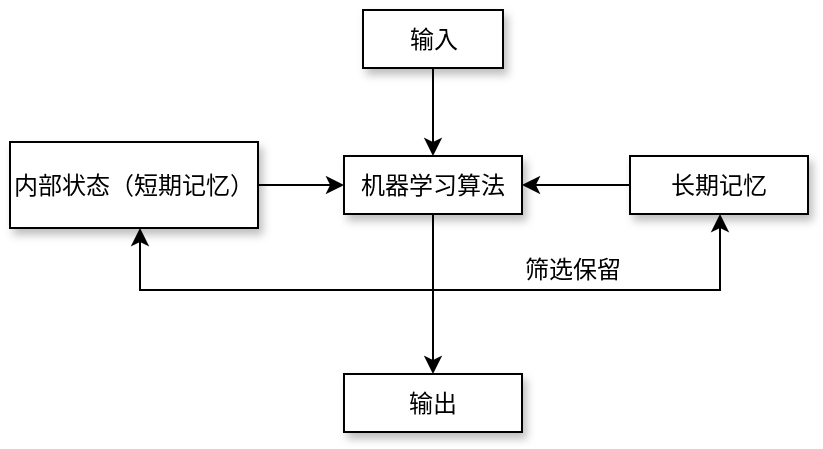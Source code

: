 <mxfile version="16.5.1" type="device"><diagram id="y07mTVO2iBZ2MMQXPRX2" name="第 1 页"><mxGraphModel dx="865" dy="534" grid="0" gridSize="10" guides="1" tooltips="1" connect="1" arrows="1" fold="1" page="1" pageScale="1" pageWidth="827" pageHeight="1169" math="0" shadow="0"><root><mxCell id="0"/><mxCell id="1" parent="0"/><mxCell id="E_2aRz81XkB_LshHHY5M-3" value="" style="edgeStyle=orthogonalEdgeStyle;rounded=0;orthogonalLoop=1;jettySize=auto;html=1;" edge="1" parent="1" source="E_2aRz81XkB_LshHHY5M-1" target="E_2aRz81XkB_LshHHY5M-2"><mxGeometry relative="1" as="geometry"/></mxCell><mxCell id="E_2aRz81XkB_LshHHY5M-1" value="输入" style="rounded=0;whiteSpace=wrap;html=1;shadow=1;" vertex="1" parent="1"><mxGeometry x="423.5" y="243" width="70" height="29" as="geometry"/></mxCell><mxCell id="E_2aRz81XkB_LshHHY5M-5" value="" style="edgeStyle=orthogonalEdgeStyle;rounded=0;orthogonalLoop=1;jettySize=auto;html=1;" edge="1" parent="1" source="E_2aRz81XkB_LshHHY5M-2" target="E_2aRz81XkB_LshHHY5M-4"><mxGeometry relative="1" as="geometry"/></mxCell><mxCell id="E_2aRz81XkB_LshHHY5M-7" value="" style="edgeStyle=orthogonalEdgeStyle;rounded=0;orthogonalLoop=1;jettySize=auto;html=1;" edge="1" parent="1" source="E_2aRz81XkB_LshHHY5M-2" target="E_2aRz81XkB_LshHHY5M-6"><mxGeometry relative="1" as="geometry"><Array as="points"><mxPoint x="459" y="383"/><mxPoint x="312" y="383"/></Array></mxGeometry></mxCell><mxCell id="E_2aRz81XkB_LshHHY5M-10" value="" style="edgeStyle=orthogonalEdgeStyle;rounded=0;orthogonalLoop=1;jettySize=auto;html=1;" edge="1" parent="1" source="E_2aRz81XkB_LshHHY5M-2" target="E_2aRz81XkB_LshHHY5M-9"><mxGeometry relative="1" as="geometry"><Array as="points"><mxPoint x="459" y="383"/><mxPoint x="602" y="383"/></Array></mxGeometry></mxCell><mxCell id="E_2aRz81XkB_LshHHY5M-2" value="机器学习算法" style="rounded=0;whiteSpace=wrap;html=1;shadow=1;" vertex="1" parent="1"><mxGeometry x="414" y="316" width="89" height="29" as="geometry"/></mxCell><mxCell id="E_2aRz81XkB_LshHHY5M-4" value="输出" style="rounded=0;whiteSpace=wrap;html=1;shadow=1;" vertex="1" parent="1"><mxGeometry x="414" y="425" width="89" height="29" as="geometry"/></mxCell><mxCell id="E_2aRz81XkB_LshHHY5M-8" style="edgeStyle=orthogonalEdgeStyle;rounded=0;orthogonalLoop=1;jettySize=auto;html=1;" edge="1" parent="1" source="E_2aRz81XkB_LshHHY5M-6" target="E_2aRz81XkB_LshHHY5M-2"><mxGeometry relative="1" as="geometry"/></mxCell><mxCell id="E_2aRz81XkB_LshHHY5M-6" value="内部状态（短期记忆）" style="rounded=0;whiteSpace=wrap;html=1;shadow=1;" vertex="1" parent="1"><mxGeometry x="247" y="309" width="124" height="43" as="geometry"/></mxCell><mxCell id="E_2aRz81XkB_LshHHY5M-12" style="edgeStyle=orthogonalEdgeStyle;rounded=0;orthogonalLoop=1;jettySize=auto;html=1;" edge="1" parent="1" source="E_2aRz81XkB_LshHHY5M-9" target="E_2aRz81XkB_LshHHY5M-2"><mxGeometry relative="1" as="geometry"/></mxCell><mxCell id="E_2aRz81XkB_LshHHY5M-9" value="长期记忆" style="rounded=0;whiteSpace=wrap;html=1;shadow=1;" vertex="1" parent="1"><mxGeometry x="557" y="316" width="89" height="29" as="geometry"/></mxCell><mxCell id="E_2aRz81XkB_LshHHY5M-11" value="筛选保留" style="text;html=1;align=center;verticalAlign=middle;resizable=0;points=[];autosize=1;strokeColor=none;fillColor=none;" vertex="1" parent="1"><mxGeometry x="499" y="364" width="58" height="18" as="geometry"/></mxCell></root></mxGraphModel></diagram></mxfile>